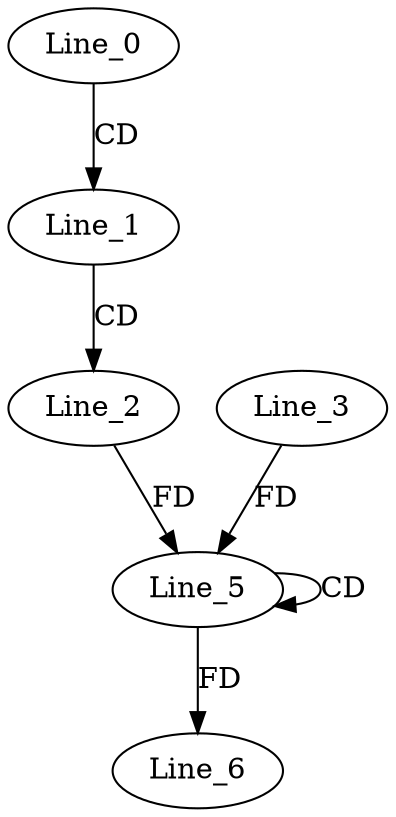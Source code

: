 digraph G {
  Line_0;
  Line_1;
  Line_2;
  Line_5;
  Line_5;
  Line_5;
  Line_3;
  Line_6;
  Line_0 -> Line_1 [ label="CD" ];
  Line_1 -> Line_2 [ label="CD" ];
  Line_5 -> Line_5 [ label="CD" ];
  Line_2 -> Line_5 [ label="FD" ];
  Line_3 -> Line_5 [ label="FD" ];
  Line_5 -> Line_6 [ label="FD" ];
}
